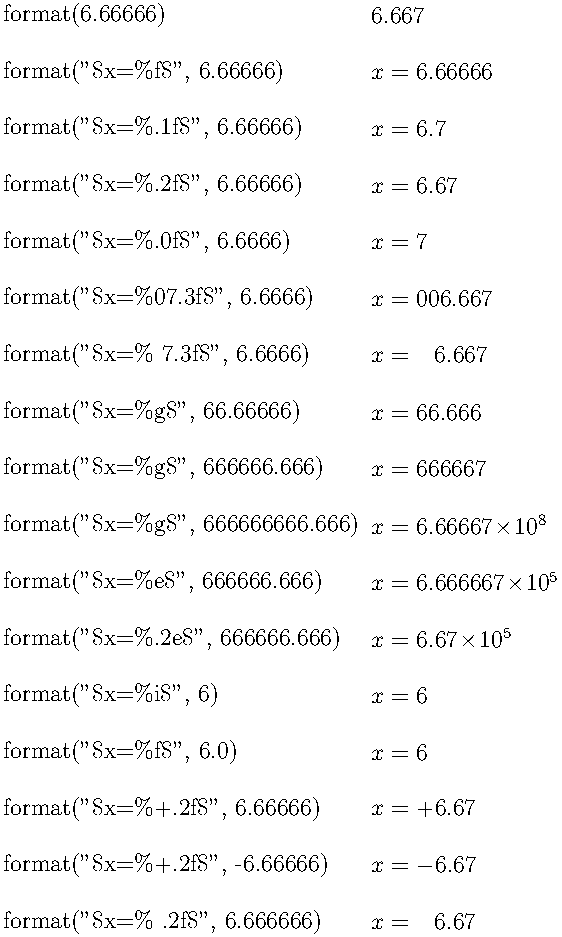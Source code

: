 size(0,0);

pair x=0;
pair y=(-6.5cm,0);

label(format(6.66666), x, E);
label("format(6.66666)", y, E);

x+=(0,-1cm);y+=(0,-1cm);
label(format("$x=%f$", 6.66666), x, E);
label("format(\"\$x=\%f\$\", 6.66666)", y, E);

x+=(0,-1cm);y+=(0,-1cm);
label(format("$x=%.1f$", 6.66666), x, E);
label("format(\"\$x=\%.1f\$\", 6.66666)", y, E);

x+=(0,-1cm);y+=(0,-1cm);
label(format("$x=%.2f$", 6.66666), x, E);
label("format(\"\$x=\%.2f\$\", 6.66666)", y, E);

x+=(0,-1cm);y+=(0,-1cm);
label(format("$x=%.0f$", 6.66666), x, E);
label("format(\"\$x=\%.0f\$\", 6.6666)", y, E);

x+=(0,-1cm);y+=(0,-1cm);
label(format("$x=%07.3f$", 6.66666), x, E);
label("format(\"\$x=\%07.3f\$\", 6.6666)", y, E);

x+=(0,-1cm);y+=(0,-1cm);
label(format("$x=%7.3f$", 6.66666), x, E);
label("format(\"\$x=\% 7.3f\$\", 6.6666)", y, E);

x+=(0,-1cm);y+=(0,-1cm);
label(format("$x=%g$", 66.666), x, E);
label("format(\"\$x=\%g\$\", 66.66666)", y, E);

x+=(0,-1cm);y+=(0,-1cm);
label(format("$x=%g$", 666666.666), x, E);
label("format(\"\$x=\%g\$\", 666666.666)", y, E);

x+=(0,-1cm);y+=(0,-1cm);
label(format("$x=%g$", 666666666.666), x, E);
label("format(\"\$x=\%g\$\", 666666666.666)", y, E);

x+=(0,-1cm);y+=(0,-1cm);
label(format("$x=%e$", 666666.666), x, E);
label("format(\"\$x=\%e\$\", 666666.666)", y, E);

x+=(0,-1cm);y+=(0,-1cm);
label(format("$x=%.2e$", 666666.666), x, E);
label("format(\"\$x=\%.2e\$\", 666666.666)", y, E);

x+=(0,-1cm);y+=(0,-1cm);
label(format("$x=%i$", 6), x, E);
label("format(\"\$x=\%i\$\", 6)", y, E);

x+=(0,-1cm);y+=(0,-1cm);
label(format("$x=%f$", 6.0), x, E);
label("format(\"\$x=\%f\$\", 6.0)", y, E);

x+=(0,-1cm);y+=(0,-1cm);
label(format("$x=%+.2f$", 6.66666), x, E);
label("format(\"\$x=\%+.2f\$\", 6.66666)", y, E);

x+=(0,-1cm);y+=(0,-1cm);
label(format("$x=%+.2f$", -6.66666), x, E);
label("format(\"\$x=\%+.2f\$\", -6.66666)", y, E);

x+=(0,-1cm);y+=(0,-1cm);
label(format("$x=% .2f$", 6.666666), x, E);
label("format(\"\$x=\% .2f\$\", 6.666666)", y, E);
